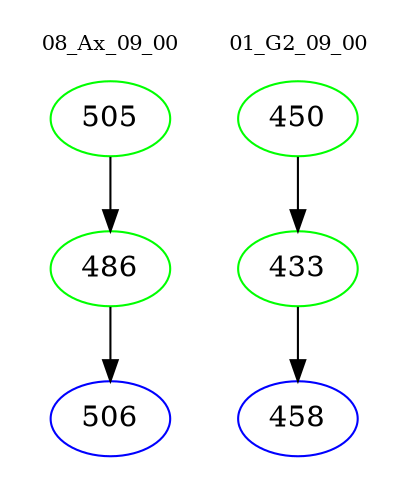 digraph{
subgraph cluster_0 {
color = white
label = "08_Ax_09_00";
fontsize=10;
T0_505 [label="505", color="green"]
T0_505 -> T0_486 [color="black"]
T0_486 [label="486", color="green"]
T0_486 -> T0_506 [color="black"]
T0_506 [label="506", color="blue"]
}
subgraph cluster_1 {
color = white
label = "01_G2_09_00";
fontsize=10;
T1_450 [label="450", color="green"]
T1_450 -> T1_433 [color="black"]
T1_433 [label="433", color="green"]
T1_433 -> T1_458 [color="black"]
T1_458 [label="458", color="blue"]
}
}
